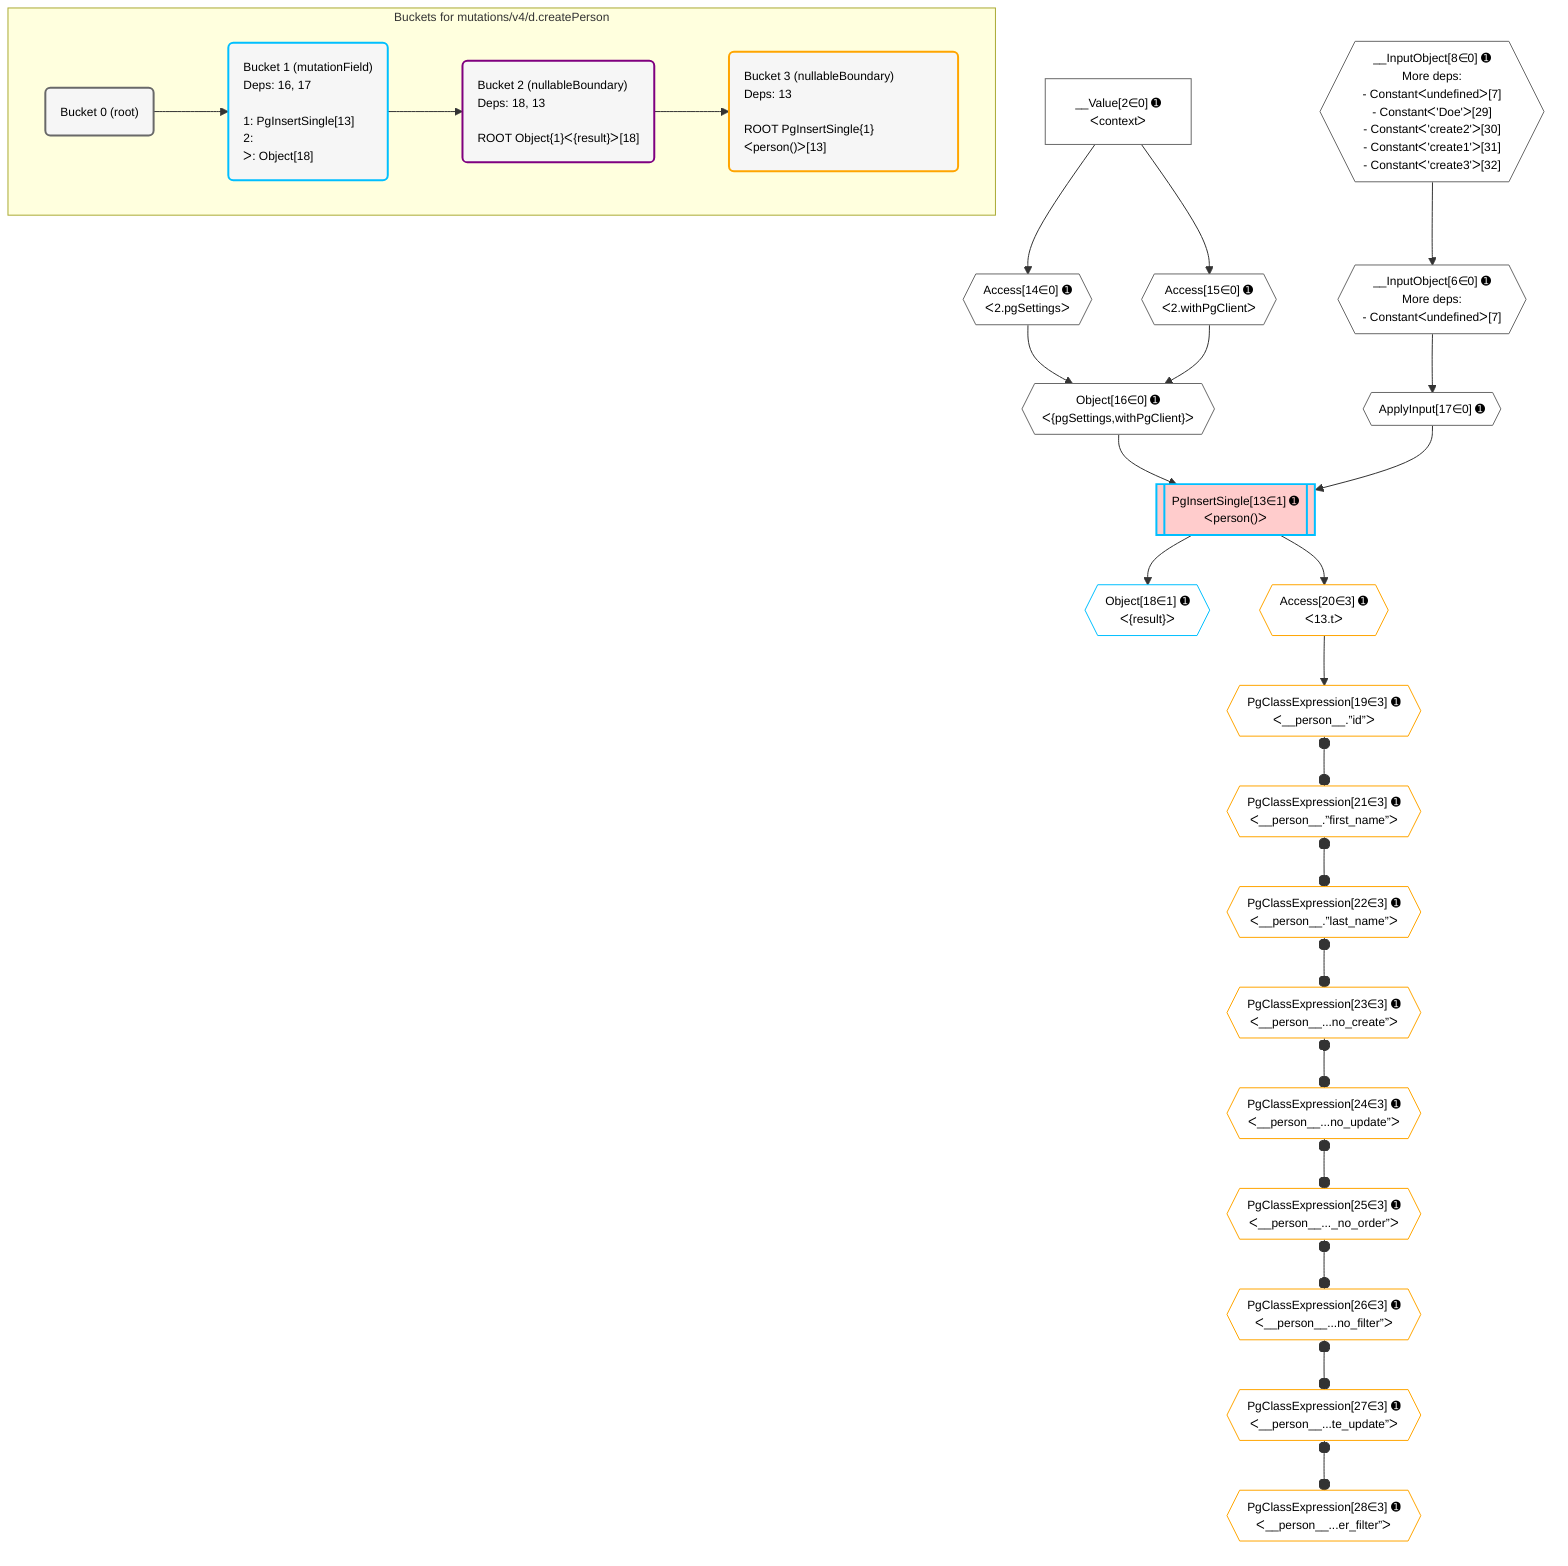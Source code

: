 %%{init: {'themeVariables': { 'fontSize': '12px'}}}%%
graph TD
    classDef path fill:#eee,stroke:#000,color:#000
    classDef plan fill:#fff,stroke-width:1px,color:#000
    classDef itemplan fill:#fff,stroke-width:2px,color:#000
    classDef unbatchedplan fill:#dff,stroke-width:1px,color:#000
    classDef sideeffectplan fill:#fcc,stroke-width:2px,color:#000
    classDef bucket fill:#f6f6f6,color:#000,stroke-width:2px,text-align:left

    subgraph "Buckets for mutations/v4/d.createPerson"
    Bucket0("Bucket 0 (root)"):::bucket
    Bucket1("Bucket 1 (mutationField)<br />Deps: 16, 17<br /><br />1: PgInsertSingle[13]<br />2: <br />ᐳ: Object[18]"):::bucket
    Bucket2("Bucket 2 (nullableBoundary)<br />Deps: 18, 13<br /><br />ROOT Object{1}ᐸ{result}ᐳ[18]"):::bucket
    Bucket3("Bucket 3 (nullableBoundary)<br />Deps: 13<br /><br />ROOT PgInsertSingle{1}ᐸperson()ᐳ[13]"):::bucket
    end
    Bucket0 --> Bucket1
    Bucket1 --> Bucket2
    Bucket2 --> Bucket3

    %% plan dependencies
    __InputObject8{{"__InputObject[8∈0] ➊<br />More deps:<br />- Constantᐸundefinedᐳ[7]<br />- Constantᐸ'Doe'ᐳ[29]<br />- Constantᐸ'create2'ᐳ[30]<br />- Constantᐸ'create1'ᐳ[31]<br />- Constantᐸ'create3'ᐳ[32]"}}:::plan
    __InputObject6{{"__InputObject[6∈0] ➊<br />More deps:<br />- Constantᐸundefinedᐳ[7]"}}:::plan
    __InputObject8 --> __InputObject6
    Object16{{"Object[16∈0] ➊<br />ᐸ{pgSettings,withPgClient}ᐳ"}}:::plan
    Access14{{"Access[14∈0] ➊<br />ᐸ2.pgSettingsᐳ"}}:::plan
    Access15{{"Access[15∈0] ➊<br />ᐸ2.withPgClientᐳ"}}:::plan
    Access14 & Access15 --> Object16
    __Value2["__Value[2∈0] ➊<br />ᐸcontextᐳ"]:::plan
    __Value2 --> Access14
    __Value2 --> Access15
    ApplyInput17{{"ApplyInput[17∈0] ➊"}}:::plan
    __InputObject6 --> ApplyInput17
    PgInsertSingle13[["PgInsertSingle[13∈1] ➊<br />ᐸperson()ᐳ"]]:::sideeffectplan
    Object16 & ApplyInput17 --> PgInsertSingle13
    Object18{{"Object[18∈1] ➊<br />ᐸ{result}ᐳ"}}:::plan
    PgInsertSingle13 --> Object18
    PgClassExpression19{{"PgClassExpression[19∈3] ➊<br />ᐸ__person__.”id”ᐳ"}}:::plan
    Access20{{"Access[20∈3] ➊<br />ᐸ13.tᐳ"}}:::plan
    Access20 --> PgClassExpression19
    PgInsertSingle13 --> Access20
    PgClassExpression21{{"PgClassExpression[21∈3] ➊<br />ᐸ__person__.”first_name”ᐳ"}}:::plan
    PgClassExpression19 o--o PgClassExpression21
    PgClassExpression22{{"PgClassExpression[22∈3] ➊<br />ᐸ__person__.”last_name”ᐳ"}}:::plan
    PgClassExpression21 o--o PgClassExpression22
    PgClassExpression23{{"PgClassExpression[23∈3] ➊<br />ᐸ__person__...no_create”ᐳ"}}:::plan
    PgClassExpression22 o--o PgClassExpression23
    PgClassExpression24{{"PgClassExpression[24∈3] ➊<br />ᐸ__person__...no_update”ᐳ"}}:::plan
    PgClassExpression23 o--o PgClassExpression24
    PgClassExpression25{{"PgClassExpression[25∈3] ➊<br />ᐸ__person__..._no_order”ᐳ"}}:::plan
    PgClassExpression24 o--o PgClassExpression25
    PgClassExpression26{{"PgClassExpression[26∈3] ➊<br />ᐸ__person__...no_filter”ᐳ"}}:::plan
    PgClassExpression25 o--o PgClassExpression26
    PgClassExpression27{{"PgClassExpression[27∈3] ➊<br />ᐸ__person__...te_update”ᐳ"}}:::plan
    PgClassExpression26 o--o PgClassExpression27
    PgClassExpression28{{"PgClassExpression[28∈3] ➊<br />ᐸ__person__...er_filter”ᐳ"}}:::plan
    PgClassExpression27 o--o PgClassExpression28

    %% define steps
    classDef bucket0 stroke:#696969
    class Bucket0,__Value2,__InputObject6,__InputObject8,Access14,Access15,Object16,ApplyInput17 bucket0
    classDef bucket1 stroke:#00bfff
    class Bucket1,PgInsertSingle13,Object18 bucket1
    classDef bucket2 stroke:#7f007f
    class Bucket2 bucket2
    classDef bucket3 stroke:#ffa500
    class Bucket3,PgClassExpression19,Access20,PgClassExpression21,PgClassExpression22,PgClassExpression23,PgClassExpression24,PgClassExpression25,PgClassExpression26,PgClassExpression27,PgClassExpression28 bucket3